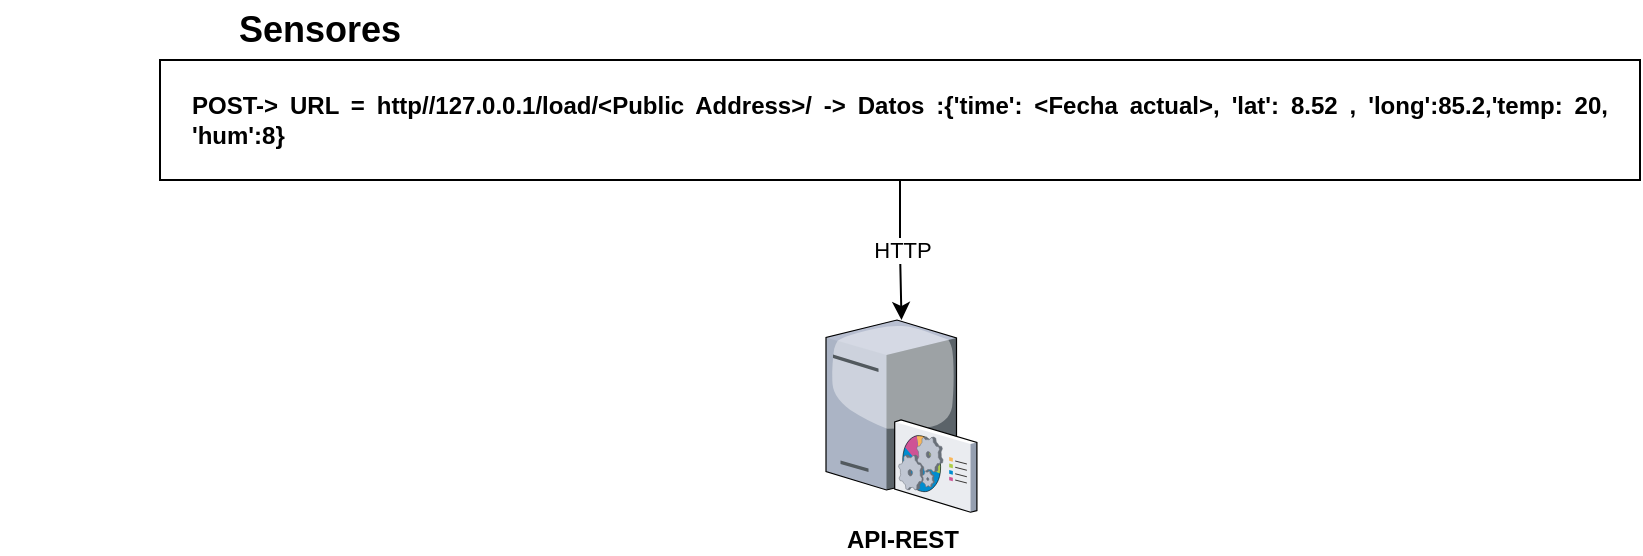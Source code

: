 <mxfile version="22.0.4" type="device">
  <diagram name="Page-1" id="kiCsJUEcmoN_zqpLERS2">
    <mxGraphModel dx="1050" dy="530" grid="1" gridSize="10" guides="1" tooltips="1" connect="1" arrows="1" fold="1" page="1" pageScale="1" pageWidth="850" pageHeight="1100" math="0" shadow="0">
      <root>
        <mxCell id="0" />
        <mxCell id="1" parent="0" />
        <mxCell id="dchZFHqBZxOBtuKonO68-1" value="&lt;font size=&quot;1&quot;&gt;&lt;b style=&quot;font-size: 18px;&quot;&gt;Sensores&lt;/b&gt;&lt;/font&gt;" style="text;html=1;strokeColor=none;fillColor=none;align=center;verticalAlign=middle;whiteSpace=wrap;rounded=0;" vertex="1" parent="1">
          <mxGeometry x="60" y="170" width="320" height="30" as="geometry" />
        </mxCell>
        <mxCell id="dchZFHqBZxOBtuKonO68-16" value="HTTP" style="edgeStyle=orthogonalEdgeStyle;rounded=0;orthogonalLoop=1;jettySize=auto;html=1;exitX=0.5;exitY=1;exitDx=0;exitDy=0;" edge="1" parent="1" source="dchZFHqBZxOBtuKonO68-11" target="dchZFHqBZxOBtuKonO68-15">
          <mxGeometry relative="1" as="geometry" />
        </mxCell>
        <mxCell id="dchZFHqBZxOBtuKonO68-11" value="" style="rounded=0;whiteSpace=wrap;html=1;" vertex="1" parent="1">
          <mxGeometry x="140" y="200" width="740" height="60" as="geometry" />
        </mxCell>
        <mxCell id="dchZFHqBZxOBtuKonO68-14" value="&lt;div align=&quot;justify&quot;&gt;&lt;b&gt;POST&lt;/b&gt;&lt;b&gt;-&amp;gt; URL = http//127.0.0.1/load/&amp;lt;Public Address&amp;gt;/ -&amp;gt; Datos :{&#39;time&#39;: &amp;lt;Fecha actual&amp;gt;, &#39;lat&#39;: 8.52 , &#39;long&#39;:85.2,&#39;temp: 20, &#39;hum&#39;:8}&lt;/b&gt;&lt;br&gt;&lt;/div&gt; " style="text;html=1;strokeColor=none;fillColor=none;align=center;verticalAlign=middle;whiteSpace=wrap;rounded=0;" vertex="1" parent="1">
          <mxGeometry x="155" y="215" width="710" height="30" as="geometry" />
        </mxCell>
        <mxCell id="dchZFHqBZxOBtuKonO68-15" value="&lt;b&gt;API-REST&lt;/b&gt;" style="verticalLabelPosition=bottom;sketch=0;aspect=fixed;html=1;verticalAlign=top;strokeColor=none;align=center;outlineConnect=0;shape=mxgraph.citrix.command_center;" vertex="1" parent="1">
          <mxGeometry x="473" y="330" width="75.5" height="96" as="geometry" />
        </mxCell>
      </root>
    </mxGraphModel>
  </diagram>
</mxfile>
